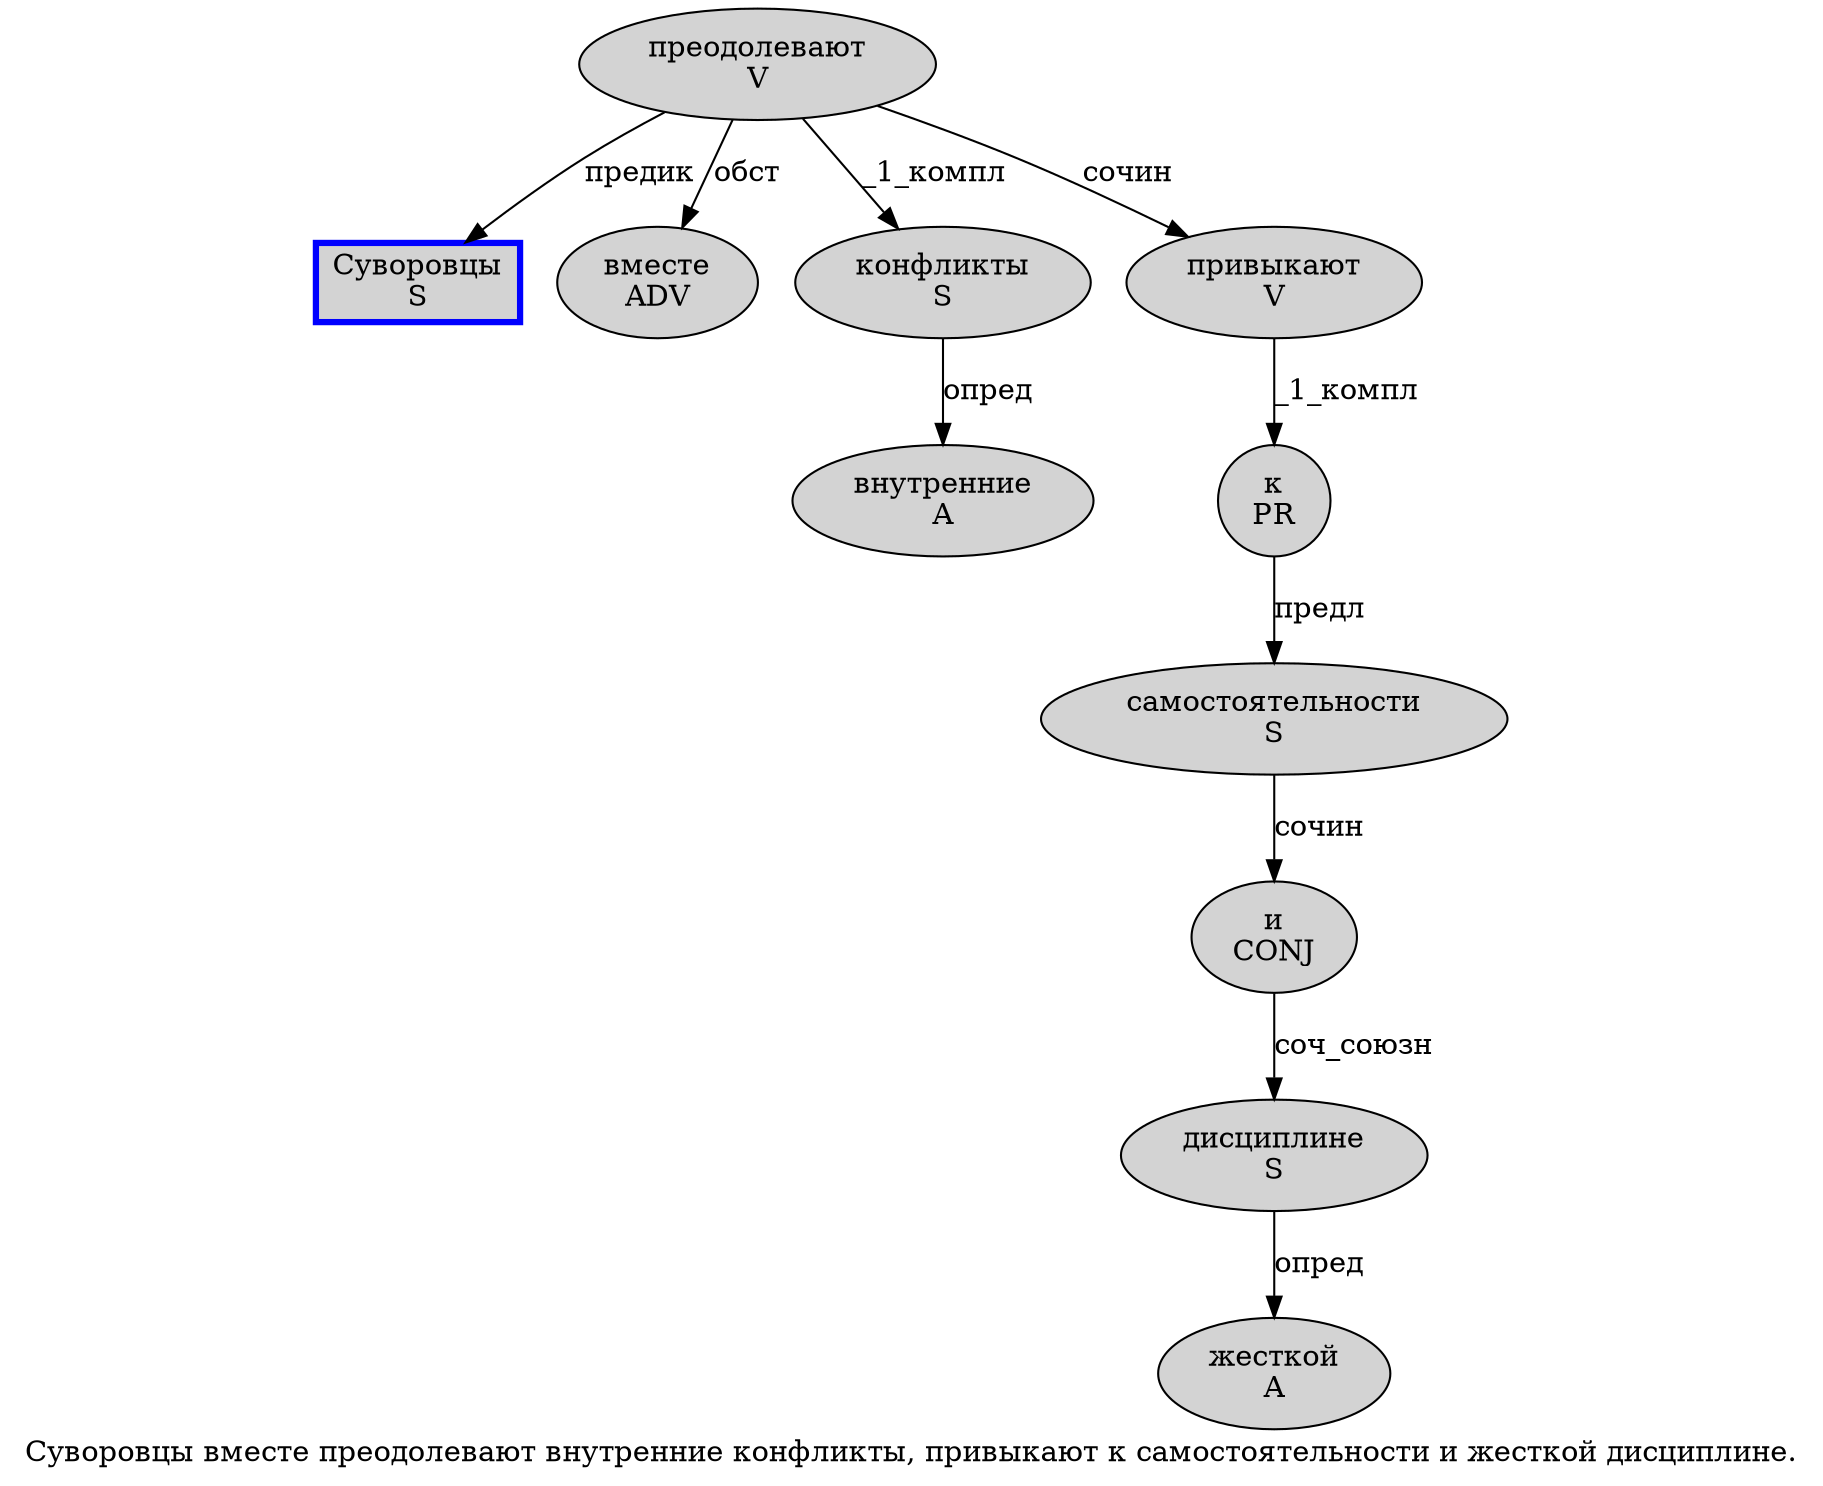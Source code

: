 digraph SENTENCE_462 {
	graph [label="Суворовцы вместе преодолевают внутренние конфликты, привыкают к самостоятельности и жесткой дисциплине."]
	node [style=filled]
		0 [label="Суворовцы
S" color=blue fillcolor=lightgray penwidth=3 shape=box]
		1 [label="вместе
ADV" color="" fillcolor=lightgray penwidth=1 shape=ellipse]
		2 [label="преодолевают
V" color="" fillcolor=lightgray penwidth=1 shape=ellipse]
		3 [label="внутренние
A" color="" fillcolor=lightgray penwidth=1 shape=ellipse]
		4 [label="конфликты
S" color="" fillcolor=lightgray penwidth=1 shape=ellipse]
		6 [label="привыкают
V" color="" fillcolor=lightgray penwidth=1 shape=ellipse]
		7 [label="к
PR" color="" fillcolor=lightgray penwidth=1 shape=ellipse]
		8 [label="самостоятельности
S" color="" fillcolor=lightgray penwidth=1 shape=ellipse]
		9 [label="и
CONJ" color="" fillcolor=lightgray penwidth=1 shape=ellipse]
		10 [label="жесткой
A" color="" fillcolor=lightgray penwidth=1 shape=ellipse]
		11 [label="дисциплине
S" color="" fillcolor=lightgray penwidth=1 shape=ellipse]
			2 -> 0 [label="предик"]
			2 -> 1 [label="обст"]
			2 -> 4 [label="_1_компл"]
			2 -> 6 [label="сочин"]
			8 -> 9 [label="сочин"]
			6 -> 7 [label="_1_компл"]
			4 -> 3 [label="опред"]
			11 -> 10 [label="опред"]
			9 -> 11 [label="соч_союзн"]
			7 -> 8 [label="предл"]
}